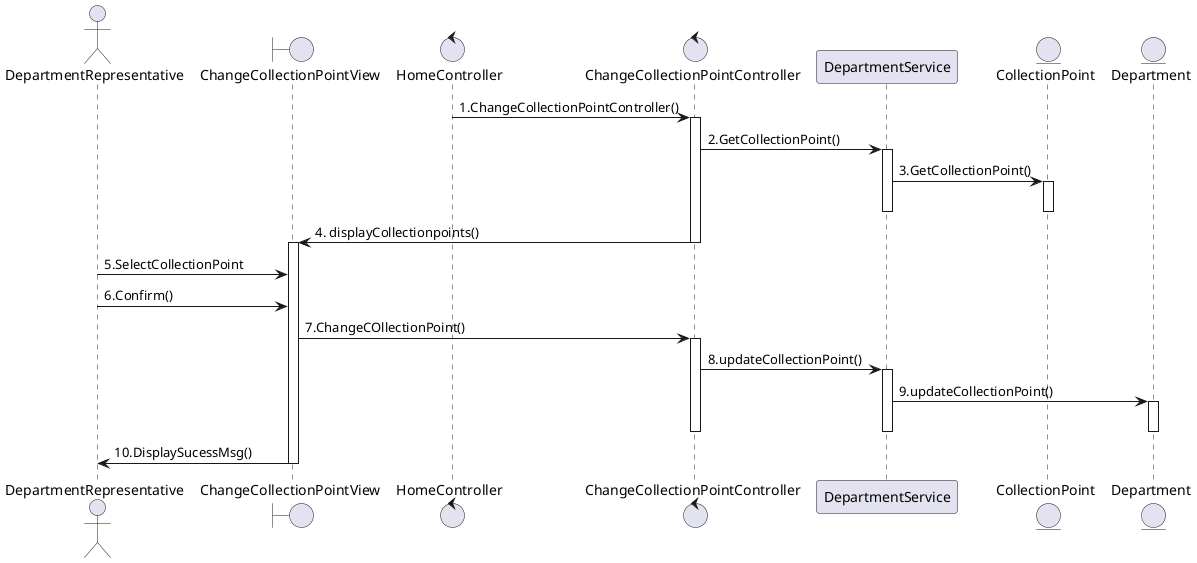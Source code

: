@startuml
actor DepartmentRepresentative
boundary ChangeCollectionPointView
control HomeController
control ChangeCollectionPointController
Participant DepartmentService
entity CollectionPoint
entity Department

HomeController -> ChangeCollectionPointController: 1.ChangeCollectionPointController()
activate ChangeCollectionPointController
ChangeCollectionPointController -> DepartmentService : 2.GetCollectionPoint()
activate DepartmentService
DepartmentService -> CollectionPoint: 3.GetCollectionPoint()
activate CollectionPoint
deactivate CollectionPoint
deactivate DepartmentService
ChangeCollectionPointController -> ChangeCollectionPointView : 4. displayCollectionpoints()
deactivate ChangeCollectionPointController
activate ChangeCollectionPointView

DepartmentRepresentative -> ChangeCollectionPointView: 5.SelectCollectionPoint

DepartmentRepresentative -> ChangeCollectionPointView: 6.Confirm()
ChangeCollectionPointView -> ChangeCollectionPointController: 7.ChangeCOllectionPoint()
activate ChangeCollectionPointController 
ChangeCollectionPointController -> DepartmentService: 8.updateCollectionPoint()
activate DepartmentService
DepartmentService -> Department: 9.updateCollectionPoint()
activate Department
deactivate Department
deactivate DepartmentService
deactivate ChangeCollectionPointController
ChangeCollectionPointView -> DepartmentRepresentative: 10.DisplaySucessMsg()
deactivate ChangeCollectionPointView


@enduml